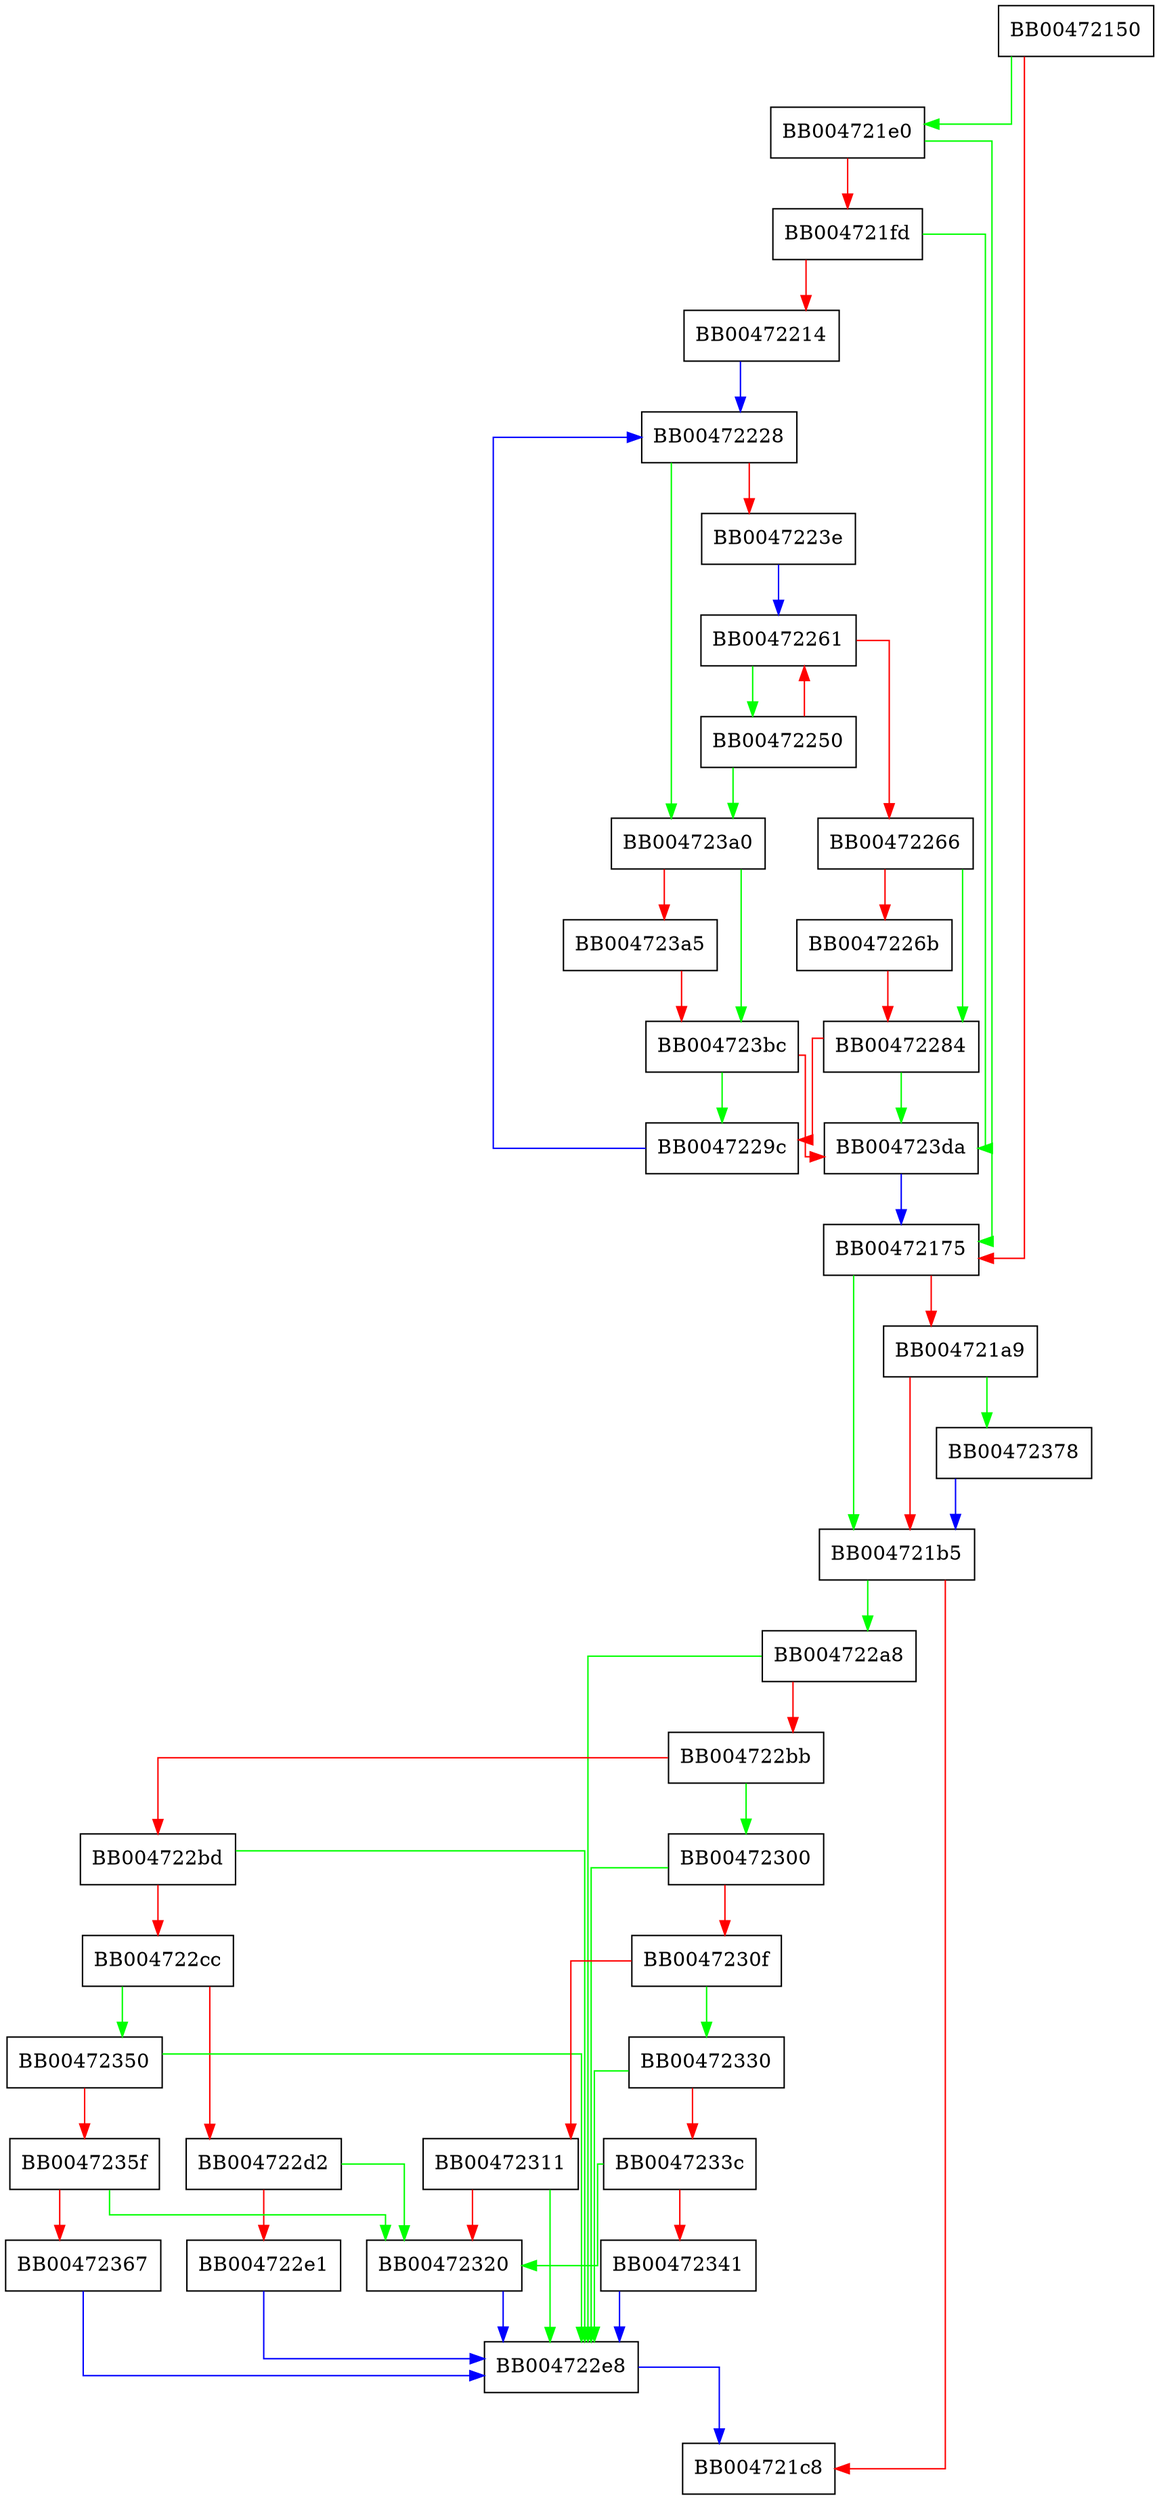 digraph ssl_print_sigalgs {
  node [shape="box"];
  graph [splines=ortho];
  BB00472150 -> BB004721e0 [color="green"];
  BB00472150 -> BB00472175 [color="red"];
  BB00472175 -> BB004721b5 [color="green"];
  BB00472175 -> BB004721a9 [color="red"];
  BB004721a9 -> BB00472378 [color="green"];
  BB004721a9 -> BB004721b5 [color="red"];
  BB004721b5 -> BB004722a8 [color="green"];
  BB004721b5 -> BB004721c8 [color="red"];
  BB004721e0 -> BB00472175 [color="green"];
  BB004721e0 -> BB004721fd [color="red"];
  BB004721fd -> BB004723da [color="green"];
  BB004721fd -> BB00472214 [color="red"];
  BB00472214 -> BB00472228 [color="blue"];
  BB00472228 -> BB004723a0 [color="green"];
  BB00472228 -> BB0047223e [color="red"];
  BB0047223e -> BB00472261 [color="blue"];
  BB00472250 -> BB004723a0 [color="green"];
  BB00472250 -> BB00472261 [color="red"];
  BB00472261 -> BB00472250 [color="green"];
  BB00472261 -> BB00472266 [color="red"];
  BB00472266 -> BB00472284 [color="green"];
  BB00472266 -> BB0047226b [color="red"];
  BB0047226b -> BB00472284 [color="red"];
  BB00472284 -> BB004723da [color="green"];
  BB00472284 -> BB0047229c [color="red"];
  BB0047229c -> BB00472228 [color="blue"];
  BB004722a8 -> BB004722e8 [color="green"];
  BB004722a8 -> BB004722bb [color="red"];
  BB004722bb -> BB00472300 [color="green"];
  BB004722bb -> BB004722bd [color="red"];
  BB004722bd -> BB004722e8 [color="green"];
  BB004722bd -> BB004722cc [color="red"];
  BB004722cc -> BB00472350 [color="green"];
  BB004722cc -> BB004722d2 [color="red"];
  BB004722d2 -> BB00472320 [color="green"];
  BB004722d2 -> BB004722e1 [color="red"];
  BB004722e1 -> BB004722e8 [color="blue"];
  BB004722e8 -> BB004721c8 [color="blue"];
  BB00472300 -> BB004722e8 [color="green"];
  BB00472300 -> BB0047230f [color="red"];
  BB0047230f -> BB00472330 [color="green"];
  BB0047230f -> BB00472311 [color="red"];
  BB00472311 -> BB004722e8 [color="green"];
  BB00472311 -> BB00472320 [color="red"];
  BB00472320 -> BB004722e8 [color="blue"];
  BB00472330 -> BB004722e8 [color="green"];
  BB00472330 -> BB0047233c [color="red"];
  BB0047233c -> BB00472320 [color="green"];
  BB0047233c -> BB00472341 [color="red"];
  BB00472341 -> BB004722e8 [color="blue"];
  BB00472350 -> BB004722e8 [color="green"];
  BB00472350 -> BB0047235f [color="red"];
  BB0047235f -> BB00472320 [color="green"];
  BB0047235f -> BB00472367 [color="red"];
  BB00472367 -> BB004722e8 [color="blue"];
  BB00472378 -> BB004721b5 [color="blue"];
  BB004723a0 -> BB004723bc [color="green"];
  BB004723a0 -> BB004723a5 [color="red"];
  BB004723a5 -> BB004723bc [color="red"];
  BB004723bc -> BB0047229c [color="green"];
  BB004723bc -> BB004723da [color="red"];
  BB004723da -> BB00472175 [color="blue"];
}